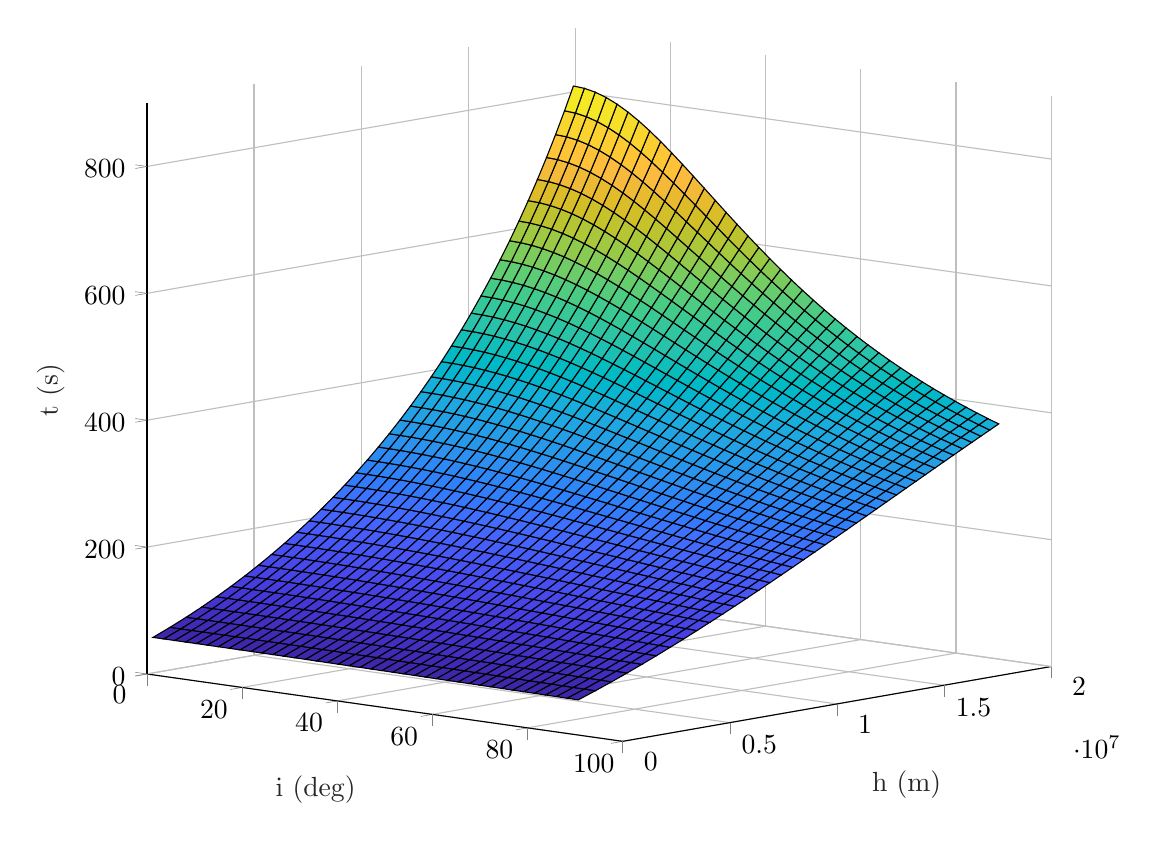 % This file was created by matlab2tikz.
%
%The latest updates can be retrieved from
%  http://www.mathworks.com/matlabcentral/fileexchange/22022-matlab2tikz-matlab2tikz
%where you can also make suggestions and rate matlab2tikz.
%
\begin{tikzpicture}

\begin{axis}[%
width=4.521in,
height=3.566in,
at={(0.758in,0.481in)},
scale only axis,
xmin=0,
xmax=100,
tick align=outside,
xlabel style={font=\color{white!15!black}},
xlabel={i (deg)},
ymin=0,
ymax=20000000,
ylabel style={font=\color{white!15!black}},
ylabel={h (m)},
zmin=0,
zmax=900,
zlabel style={font=\color{white!15!black}},
zlabel={t (s)},
view={-318}{10},
axis background/.style={fill=white},
axis x line*=bottom,
axis y line*=left,
axis z line*=left,
xmajorgrids,
ymajorgrids,
zmajorgrids
]

\addplot3[%
surf,
shader=flat corner, draw=black, z buffer=sort, colormap={mymap}{[1pt] rgb(0pt)=(0.242,0.15,0.66); rgb(1pt)=(0.244,0.153,0.673); rgb(2pt)=(0.246,0.157,0.685); rgb(3pt)=(0.248,0.161,0.696); rgb(4pt)=(0.25,0.165,0.707); rgb(5pt)=(0.252,0.169,0.718); rgb(6pt)=(0.254,0.173,0.729); rgb(7pt)=(0.256,0.177,0.739); rgb(8pt)=(0.258,0.181,0.75); rgb(9pt)=(0.259,0.185,0.761); rgb(11pt)=(0.263,0.193,0.783); rgb(12pt)=(0.265,0.197,0.794); rgb(13pt)=(0.266,0.201,0.804); rgb(14pt)=(0.268,0.205,0.815); rgb(15pt)=(0.269,0.209,0.825); rgb(16pt)=(0.27,0.214,0.835); rgb(17pt)=(0.272,0.218,0.844); rgb(18pt)=(0.273,0.223,0.853); rgb(19pt)=(0.274,0.228,0.861); rgb(20pt)=(0.275,0.233,0.869); rgb(21pt)=(0.276,0.238,0.877); rgb(22pt)=(0.277,0.243,0.884); rgb(23pt)=(0.277,0.249,0.891); rgb(24pt)=(0.278,0.254,0.897); rgb(25pt)=(0.279,0.26,0.903); rgb(26pt)=(0.279,0.265,0.909); rgb(27pt)=(0.28,0.271,0.915); rgb(28pt)=(0.28,0.276,0.92); rgb(29pt)=(0.281,0.282,0.925); rgb(30pt)=(0.281,0.287,0.93); rgb(31pt)=(0.281,0.293,0.935); rgb(32pt)=(0.281,0.298,0.94); rgb(33pt)=(0.281,0.304,0.944); rgb(34pt)=(0.281,0.309,0.948); rgb(35pt)=(0.281,0.315,0.952); rgb(36pt)=(0.281,0.32,0.956); rgb(37pt)=(0.281,0.326,0.96); rgb(38pt)=(0.281,0.331,0.964); rgb(39pt)=(0.28,0.337,0.967); rgb(40pt)=(0.28,0.342,0.97); rgb(41pt)=(0.279,0.347,0.973); rgb(42pt)=(0.278,0.353,0.976); rgb(43pt)=(0.278,0.358,0.979); rgb(44pt)=(0.277,0.364,0.982); rgb(45pt)=(0.275,0.369,0.984); rgb(46pt)=(0.274,0.375,0.986); rgb(47pt)=(0.273,0.38,0.988); rgb(48pt)=(0.271,0.386,0.99); rgb(49pt)=(0.269,0.392,0.991); rgb(50pt)=(0.267,0.397,0.992); rgb(51pt)=(0.265,0.403,0.994); rgb(52pt)=(0.262,0.409,0.995); rgb(53pt)=(0.259,0.414,0.996); rgb(54pt)=(0.256,0.42,0.997); rgb(55pt)=(0.252,0.426,0.997); rgb(56pt)=(0.247,0.432,0.998); rgb(57pt)=(0.242,0.438,0.999); rgb(58pt)=(0.237,0.444,1.0); rgb(59pt)=(0.231,0.45,1.0); rgb(60pt)=(0.225,0.456,0.999); rgb(61pt)=(0.219,0.462,0.997); rgb(62pt)=(0.213,0.468,0.995); rgb(63pt)=(0.207,0.474,0.993); rgb(64pt)=(0.201,0.48,0.991); rgb(65pt)=(0.195,0.486,0.989); rgb(66pt)=(0.19,0.492,0.987); rgb(67pt)=(0.187,0.497,0.984); rgb(68pt)=(0.185,0.503,0.982); rgb(69pt)=(0.183,0.508,0.979); rgb(70pt)=(0.182,0.514,0.977); rgb(71pt)=(0.181,0.519,0.974); rgb(72pt)=(0.179,0.524,0.971); rgb(73pt)=(0.178,0.53,0.968); rgb(74pt)=(0.178,0.535,0.964); rgb(75pt)=(0.177,0.54,0.96); rgb(76pt)=(0.177,0.545,0.956); rgb(77pt)=(0.176,0.55,0.952); rgb(78pt)=(0.175,0.555,0.947); rgb(79pt)=(0.174,0.56,0.943); rgb(80pt)=(0.172,0.566,0.939); rgb(81pt)=(0.169,0.571,0.936); rgb(82pt)=(0.165,0.576,0.932); rgb(83pt)=(0.161,0.581,0.929); rgb(84pt)=(0.157,0.585,0.925); rgb(85pt)=(0.154,0.59,0.922); rgb(86pt)=(0.151,0.595,0.918); rgb(87pt)=(0.149,0.6,0.915); rgb(88pt)=(0.147,0.604,0.911); rgb(89pt)=(0.146,0.609,0.908); rgb(90pt)=(0.145,0.614,0.905); rgb(91pt)=(0.143,0.618,0.902); rgb(92pt)=(0.141,0.623,0.9); rgb(93pt)=(0.138,0.627,0.897); rgb(94pt)=(0.135,0.632,0.895); rgb(95pt)=(0.132,0.636,0.893); rgb(96pt)=(0.129,0.641,0.891); rgb(97pt)=(0.125,0.645,0.889); rgb(98pt)=(0.122,0.65,0.886); rgb(99pt)=(0.118,0.654,0.883); rgb(100pt)=(0.115,0.658,0.88); rgb(101pt)=(0.112,0.663,0.877); rgb(102pt)=(0.108,0.667,0.873); rgb(103pt)=(0.105,0.671,0.87); rgb(104pt)=(0.101,0.675,0.865); rgb(105pt)=(0.096,0.679,0.861); rgb(106pt)=(0.091,0.683,0.856); rgb(107pt)=(0.086,0.686,0.851); rgb(108pt)=(0.079,0.69,0.846); rgb(109pt)=(0.071,0.694,0.841); rgb(110pt)=(0.063,0.697,0.836); rgb(111pt)=(0.053,0.701,0.83); rgb(112pt)=(0.043,0.704,0.824); rgb(113pt)=(0.033,0.707,0.818); rgb(114pt)=(0.023,0.71,0.812); rgb(115pt)=(0.015,0.713,0.806); rgb(116pt)=(0.009,0.716,0.8); rgb(117pt)=(0.005,0.719,0.794); rgb(118pt)=(0.002,0.722,0.788); rgb(119pt)=(0.001,0.725,0.781); rgb(120pt)=(0.002,0.728,0.775); rgb(121pt)=(0.005,0.73,0.769); rgb(122pt)=(0.009,0.733,0.762); rgb(123pt)=(0.016,0.735,0.756); rgb(124pt)=(0.025,0.738,0.749); rgb(125pt)=(0.037,0.74,0.743); rgb(126pt)=(0.05,0.742,0.736); rgb(127pt)=(0.064,0.745,0.729); rgb(128pt)=(0.077,0.747,0.722); rgb(129pt)=(0.09,0.749,0.716); rgb(130pt)=(0.102,0.751,0.709); rgb(131pt)=(0.114,0.753,0.702); rgb(132pt)=(0.125,0.755,0.695); rgb(133pt)=(0.135,0.757,0.688); rgb(134pt)=(0.145,0.759,0.681); rgb(135pt)=(0.153,0.761,0.674); rgb(136pt)=(0.161,0.763,0.667); rgb(137pt)=(0.168,0.766,0.66); rgb(138pt)=(0.174,0.768,0.653); rgb(139pt)=(0.18,0.77,0.645); rgb(140pt)=(0.185,0.772,0.638); rgb(141pt)=(0.191,0.774,0.63); rgb(142pt)=(0.195,0.776,0.623); rgb(143pt)=(0.2,0.779,0.615); rgb(144pt)=(0.206,0.781,0.607); rgb(145pt)=(0.212,0.783,0.598); rgb(146pt)=(0.218,0.785,0.59); rgb(147pt)=(0.224,0.787,0.581); rgb(148pt)=(0.232,0.789,0.573); rgb(149pt)=(0.24,0.79,0.564); rgb(150pt)=(0.249,0.792,0.555); rgb(151pt)=(0.259,0.794,0.545); rgb(152pt)=(0.27,0.795,0.536); rgb(153pt)=(0.281,0.796,0.527); rgb(154pt)=(0.293,0.797,0.517); rgb(155pt)=(0.305,0.798,0.507); rgb(156pt)=(0.318,0.799,0.497); rgb(157pt)=(0.33,0.8,0.488); rgb(158pt)=(0.342,0.801,0.477); rgb(159pt)=(0.355,0.802,0.467); rgb(160pt)=(0.367,0.802,0.456); rgb(161pt)=(0.38,0.803,0.445); rgb(162pt)=(0.392,0.803,0.434); rgb(163pt)=(0.405,0.803,0.423); rgb(164pt)=(0.418,0.803,0.412); rgb(165pt)=(0.432,0.803,0.401); rgb(166pt)=(0.446,0.802,0.39); rgb(167pt)=(0.461,0.802,0.38); rgb(168pt)=(0.475,0.801,0.369); rgb(169pt)=(0.49,0.8,0.359); rgb(170pt)=(0.504,0.799,0.348); rgb(171pt)=(0.519,0.798,0.337); rgb(172pt)=(0.533,0.797,0.327); rgb(173pt)=(0.547,0.796,0.316); rgb(175pt)=(0.575,0.793,0.294); rgb(176pt)=(0.589,0.791,0.283); rgb(177pt)=(0.602,0.79,0.273); rgb(178pt)=(0.616,0.788,0.262); rgb(179pt)=(0.63,0.786,0.252); rgb(180pt)=(0.643,0.784,0.242); rgb(181pt)=(0.657,0.782,0.233); rgb(182pt)=(0.67,0.78,0.224); rgb(183pt)=(0.683,0.777,0.215); rgb(184pt)=(0.696,0.775,0.207); rgb(185pt)=(0.709,0.773,0.2); rgb(186pt)=(0.722,0.77,0.192); rgb(187pt)=(0.734,0.768,0.185); rgb(188pt)=(0.747,0.765,0.178); rgb(189pt)=(0.759,0.763,0.172); rgb(190pt)=(0.771,0.76,0.166); rgb(191pt)=(0.783,0.758,0.161); rgb(192pt)=(0.794,0.755,0.157); rgb(193pt)=(0.806,0.753,0.155); rgb(194pt)=(0.817,0.75,0.153); rgb(195pt)=(0.828,0.748,0.154); rgb(196pt)=(0.839,0.746,0.155); rgb(197pt)=(0.85,0.744,0.156); rgb(198pt)=(0.86,0.741,0.159); rgb(199pt)=(0.87,0.739,0.162); rgb(200pt)=(0.88,0.737,0.165); rgb(201pt)=(0.89,0.735,0.17); rgb(202pt)=(0.9,0.734,0.175); rgb(203pt)=(0.909,0.732,0.181); rgb(204pt)=(0.918,0.731,0.189); rgb(205pt)=(0.927,0.73,0.197); rgb(206pt)=(0.936,0.729,0.206); rgb(207pt)=(0.944,0.729,0.215); rgb(208pt)=(0.952,0.728,0.224); rgb(209pt)=(0.961,0.729,0.231); rgb(210pt)=(0.969,0.729,0.237); rgb(211pt)=(0.977,0.73,0.242); rgb(212pt)=(0.984,0.733,0.245); rgb(213pt)=(0.99,0.737,0.243); rgb(214pt)=(0.995,0.741,0.239); rgb(215pt)=(0.997,0.746,0.235); rgb(216pt)=(0.997,0.751,0.231); rgb(217pt)=(0.997,0.757,0.227); rgb(218pt)=(0.997,0.763,0.222); rgb(219pt)=(0.997,0.768,0.218); rgb(220pt)=(0.997,0.774,0.214); rgb(221pt)=(0.996,0.78,0.209); rgb(222pt)=(0.996,0.786,0.205); rgb(223pt)=(0.995,0.791,0.201); rgb(224pt)=(0.994,0.797,0.197); rgb(225pt)=(0.992,0.803,0.194); rgb(226pt)=(0.991,0.809,0.191); rgb(227pt)=(0.989,0.816,0.188); rgb(228pt)=(0.986,0.822,0.185); rgb(229pt)=(0.984,0.828,0.182); rgb(230pt)=(0.981,0.834,0.179); rgb(231pt)=(0.978,0.84,0.176); rgb(232pt)=(0.975,0.847,0.173); rgb(233pt)=(0.972,0.853,0.17); rgb(234pt)=(0.969,0.859,0.167); rgb(235pt)=(0.967,0.865,0.164); rgb(236pt)=(0.965,0.872,0.161); rgb(237pt)=(0.963,0.878,0.158); rgb(238pt)=(0.962,0.884,0.156); rgb(239pt)=(0.961,0.89,0.153); rgb(240pt)=(0.96,0.896,0.151); rgb(241pt)=(0.96,0.902,0.148); rgb(242pt)=(0.96,0.908,0.145); rgb(243pt)=(0.96,0.914,0.142); rgb(244pt)=(0.96,0.92,0.138); rgb(245pt)=(0.961,0.926,0.134); rgb(246pt)=(0.962,0.932,0.13); rgb(247pt)=(0.963,0.938,0.126); rgb(248pt)=(0.964,0.944,0.122); rgb(249pt)=(0.966,0.949,0.117); rgb(250pt)=(0.967,0.955,0.112); rgb(251pt)=(0.969,0.961,0.106); rgb(252pt)=(0.971,0.967,0.1); rgb(253pt)=(0.973,0.972,0.094); rgb(254pt)=(0.975,0.978,0.087); rgb(255pt)=(0.977,0.984,0.081)}, mesh/rows=40]
table[row sep=crcr, point meta=\thisrow{c}] {%
%
x	y	z	c\\
0	281546.901	56	56\\
0	1079386.723	67.2	67.2\\
0	1836546.663	78.684	78.684\\
0	2560240.328	90.462	90.462\\
0	3255701.783	102.545	102.545\\
0	3926880.98	114.947	114.947\\
0	4576851.507	127.68	127.68\\
0	5208064.498	140.757	140.757\\
0	5822514.484	154.192	154.192\\
0	6421852.002	168	168\\
0	7007462.569	182.197	182.197\\
0	7580523.59	196.8	196.8\\
0	8142046.337	211.826	211.826\\
0	8692907.537	227.294	227.294\\
0	9233873.582	243.224	243.224\\
0	9765619.35	259.636	259.636\\
0	10288743.063	276.554	276.554\\
0	10803778.155	294	294\\
0	11311202.85	312	312\\
0	11811447.979	330.581	330.581\\
0	12304903.423	349.77	349.77\\
0	12791923.454	369.6	369.6\\
0	13272831.204	390.102	390.102\\
0	13747922.44	411.31	411.31\\
0	14217468.756	433.263	433.263\\
0	14681720.297	456	456\\
0	15140908.108	479.564	479.564\\
0	15595246.145	504	504\\
0	16044933.027	529.358	529.358\\
0	16490153.561	555.692	555.692\\
0	16931080.076	583.059	583.059\\
0	17367873.587	611.52	611.52\\
0	17800684.835	641.143	641.143\\
0	18229655.193	672	672\\
0	18654917.479	704.17	704.17\\
0	19076596.674	737.739	737.739\\
0	19494810.57	772.8	772.8\\
0	19909670.345	809.455	809.455\\
2.292	281546.901	55.997	55.997\\
2.292	1079386.723	67.195	67.195\\
2.292	1836546.663	78.677	78.677\\
2.292	2560240.328	90.453	90.453\\
2.292	3255701.783	102.534	102.534\\
2.292	3926880.98	114.933	114.933\\
2.292	4576851.507	127.662	127.662\\
2.292	5208064.498	140.735	140.735\\
2.292	5822514.484	154.165	154.165\\
2.292	6421852.002	167.968	167.968\\
2.292	7007462.569	182.159	182.159\\
2.292	7580523.59	196.754	196.754\\
2.292	8142046.337	211.773	211.773\\
2.292	8692907.537	227.232	227.232\\
2.292	9233873.582	243.151	243.151\\
2.292	9765619.35	259.552	259.552\\
2.292	10288743.063	276.457	276.457\\
2.292	10803778.155	293.889	293.889\\
2.292	11311202.85	311.873	311.873\\
2.292	11811447.979	330.436	330.436\\
2.292	12304903.423	349.606	349.606\\
2.292	12791923.454	369.413	369.413\\
2.292	13272831.204	389.89	389.89\\
2.292	13747922.44	411.071	411.071\\
2.292	14217468.756	432.992	432.992\\
2.292	14681720.297	455.695	455.695\\
2.292	15140908.108	479.22	479.22\\
2.292	15595246.145	503.613	503.613\\
2.292	16044933.027	528.924	528.924\\
2.292	16490153.561	555.204	555.204\\
2.292	16931080.076	582.511	582.511\\
2.292	17367873.587	610.906	610.906\\
2.292	17800684.835	640.454	640.454\\
2.292	18229655.193	671.227	671.227\\
2.292	18654917.479	703.304	703.304\\
2.292	19076596.674	736.768	736.768\\
2.292	19494810.57	771.71	771.71\\
2.292	19909670.345	808.232	808.232\\
4.584	281546.901	55.987	55.987\\
4.584	1079386.723	67.181	67.181\\
4.584	1836546.663	78.658	78.658\\
4.584	2560240.328	90.427	90.427\\
4.584	3255701.783	102.501	102.501\\
4.584	3926880.98	114.89	114.89\\
4.584	4576851.507	127.609	127.609\\
4.584	5208064.498	140.669	140.669\\
4.584	5822514.484	154.085	154.085\\
4.584	6421852.002	167.871	167.871\\
4.584	7007462.569	182.044	182.044\\
4.584	7580523.59	196.618	196.618\\
4.584	8142046.337	211.612	211.612\\
4.584	8692907.537	227.045	227.045\\
4.584	9233873.582	242.934	242.934\\
4.584	9765619.35	259.301	259.301\\
4.584	10288743.063	276.168	276.168\\
4.584	10803778.155	293.557	293.557\\
4.584	11311202.85	311.493	311.493\\
4.584	11811447.979	330.002	330.002\\
4.584	12304903.423	349.113	349.113\\
4.584	12791923.454	368.853	368.853\\
4.584	13272831.204	389.256	389.256\\
4.584	13747922.44	410.354	410.354\\
4.584	14217468.756	432.184	432.184\\
4.584	14681720.297	454.783	454.783\\
4.584	15140908.108	478.194	478.194\\
4.584	15595246.145	502.46	502.46\\
4.584	16044933.027	527.628	527.628\\
4.584	16490153.561	553.749	553.749\\
4.584	16931080.076	580.878	580.878\\
4.584	17367873.587	609.074	609.074\\
4.584	17800684.835	638.401	638.401\\
4.584	18229655.193	668.926	668.926\\
4.584	18654917.479	700.725	700.725\\
4.584	19076596.674	733.877	733.877\\
4.584	19494810.57	768.471	768.471\\
4.584	19909670.345	804.6	804.6\\
6.875	281546.901	55.971	55.971\\
6.875	1079386.723	67.158	67.158\\
6.875	1836546.663	78.626	78.626\\
6.875	2560240.328	90.384	90.384\\
6.875	3255701.783	102.445	102.445\\
6.875	3926880.98	114.819	114.819\\
6.875	4576851.507	127.52	127.52\\
6.875	5208064.498	140.559	140.559\\
6.875	5822514.484	153.951	153.951\\
6.875	6421852.002	167.711	167.711\\
6.875	7007462.569	181.852	181.852\\
6.875	7580523.59	196.392	196.392\\
6.875	8142046.337	211.347	211.347\\
6.875	8692907.537	226.734	226.734\\
6.875	9233873.582	242.573	242.573\\
6.875	9765619.35	258.884	258.884\\
6.875	10288743.063	275.688	275.688\\
6.875	10803778.155	293.006	293.006\\
6.875	11311202.85	310.863	310.863\\
6.875	11811447.979	329.285	329.285\\
6.875	12304903.423	348.296	348.296\\
6.875	12791923.454	367.927	367.927\\
6.875	13272831.204	388.208	388.208\\
6.875	13747922.44	409.17	409.17\\
6.875	14217468.756	430.848	430.848\\
6.875	14681720.297	453.278	453.278\\
6.875	15140908.108	476.5	476.5\\
6.875	15595246.145	500.556	500.556\\
6.875	16044933.027	525.49	525.49\\
6.875	16490153.561	551.351	551.351\\
6.875	16931080.076	578.19	578.19\\
6.875	17367873.587	606.062	606.062\\
6.875	17800684.835	635.026	635.026\\
6.875	18229655.193	665.147	665.147\\
6.875	18654917.479	696.494	696.494\\
6.875	19076596.674	729.14	729.14\\
6.875	19494810.57	763.166	763.166\\
6.875	19909670.345	798.66	798.66\\
9.167	281546.901	55.949	55.949\\
9.167	1079386.723	67.126	67.126\\
9.167	1836546.663	78.581	78.581\\
9.167	2560240.328	90.324	90.324\\
9.167	3255701.783	102.367	102.367\\
9.167	3926880.98	114.72	114.72\\
9.167	4576851.507	127.395	127.395\\
9.167	5208064.498	140.406	140.406\\
9.167	5822514.484	153.766	153.766\\
9.167	6421852.002	167.487	167.487\\
9.167	7007462.569	181.586	181.586\\
9.167	7580523.59	196.077	196.077\\
9.167	8142046.337	210.977	210.977\\
9.167	8692907.537	226.303	226.303\\
9.167	9233873.582	242.072	242.072\\
9.167	9765619.35	258.305	258.305\\
9.167	10288743.063	275.021	275.021\\
9.167	10803778.155	292.242	292.242\\
9.167	11311202.85	309.99	309.99\\
9.167	11811447.979	328.289	328.289\\
9.167	12304903.423	347.165	347.165\\
9.167	12791923.454	366.645	366.645\\
9.167	13272831.204	386.757	386.757\\
9.167	13747922.44	407.531	407.531\\
9.167	14217468.756	429.0	429.0\\
9.167	14681720.297	451.199	451.199\\
9.167	15140908.108	474.163	474.163\\
9.167	15595246.145	497.931	497.931\\
9.167	16044933.027	522.546	522.546\\
9.167	16490153.561	548.051	548.051\\
9.167	16931080.076	574.494	574.494\\
9.167	17367873.587	601.925	601.925\\
9.167	17800684.835	630.398	630.398\\
9.167	18229655.193	659.971	659.971\\
9.167	18654917.479	690.706	690.706\\
9.167	19076596.674	722.67	722.67\\
9.167	19494810.57	755.933	755.933\\
9.167	19909670.345	790.573	790.573\\
11.459	281546.901	55.921	55.921\\
11.459	1079386.723	67.085	67.085\\
11.459	1836546.663	78.523	78.523\\
11.459	2560240.328	90.247	90.247\\
11.459	3255701.783	102.267	102.267\\
11.459	3926880.98	114.593	114.593\\
11.459	4576851.507	127.237	127.237\\
11.459	5208064.498	140.211	140.211\\
11.459	5822514.484	153.528	153.528\\
11.459	6421852.002	167.202	167.202\\
11.459	7007462.569	181.246	181.246\\
11.459	7580523.59	195.675	195.675\\
11.459	8142046.337	210.505	210.505\\
11.459	8692907.537	225.752	225.752\\
11.459	9233873.582	241.434	241.434\\
11.459	9765619.35	257.567	257.567\\
11.459	10288743.063	274.172	274.172\\
11.459	10803778.155	291.269	291.269\\
11.459	11311202.85	308.879	308.879\\
11.459	11811447.979	327.025	327.025\\
11.459	12304903.423	345.73	345.73\\
11.459	12791923.454	365.019	365.019\\
11.459	13272831.204	384.919	384.919\\
11.459	13747922.44	405.457	405.457\\
11.459	14217468.756	426.665	426.665\\
11.459	14681720.297	448.572	448.572\\
11.459	15140908.108	471.214	471.214\\
11.459	15595246.145	494.624	494.624\\
11.459	16044933.027	518.84	518.84\\
11.459	16490153.561	543.903	543.903\\
11.459	16931080.076	569.854	569.854\\
11.459	17367873.587	596.739	596.739\\
11.459	17800684.835	624.605	624.605\\
11.459	18229655.193	653.504	653.504\\
11.459	18654917.479	683.488	683.488\\
11.459	19076596.674	714.615	714.615\\
11.459	19494810.57	746.947	746.947\\
11.459	19909670.345	780.549	780.549\\
13.751	281546.901	55.886	55.886\\
13.751	1079386.723	67.034	67.034\\
13.751	1836546.663	78.454	78.454\\
13.751	2560240.328	90.154	90.154\\
13.751	3255701.783	102.145	102.145\\
13.751	3926880.98	114.438	114.438\\
13.751	4576851.507	127.044	127.044\\
13.751	5208064.498	139.974	139.974\\
13.751	5822514.484	153.241	153.241\\
13.751	6421852.002	166.856	166.856\\
13.751	7007462.569	180.834	180.834\\
13.751	7580523.59	195.189	195.189\\
13.751	8142046.337	209.935	209.935\\
13.751	8692907.537	225.087	225.087\\
13.751	9233873.582	240.662	240.662\\
13.751	9765619.35	256.677	256.677\\
13.751	10288743.063	273.149	273.149\\
13.751	10803778.155	290.098	290.098\\
13.751	11311202.85	307.542	307.542\\
13.751	11811447.979	325.504	325.504\\
13.751	12304903.423	344.004	344.004\\
13.751	12791923.454	363.065	363.065\\
13.751	13272831.204	382.713	382.713\\
13.751	13747922.44	402.972	402.972\\
13.751	14217468.756	423.869	423.869\\
13.751	14681720.297	445.432	445.432\\
13.751	15140908.108	467.692	467.692\\
13.751	15595246.145	490.679	490.679\\
13.751	16044933.027	514.428	514.428\\
13.751	16490153.561	538.972	538.972\\
13.751	16931080.076	564.348	564.348\\
13.751	17367873.587	590.596	590.596\\
13.751	17800684.835	617.756	617.756\\
13.751	18229655.193	645.871	645.871\\
13.751	18654917.479	674.987	674.987\\
13.751	19076596.674	705.152	705.152\\
13.751	19494810.57	736.415	736.415\\
13.751	19909670.345	768.83	768.83\\
16.043	281546.901	55.846	55.846\\
16.043	1079386.723	66.975	66.975\\
16.043	1836546.663	78.371	78.371\\
16.043	2560240.328	90.044	90.044\\
16.043	3255701.783	102.003	102.003\\
16.043	3926880.98	114.257	114.257\\
16.043	4576851.507	126.818	126.818\\
16.043	5208064.498	139.696	139.696\\
16.043	5822514.484	152.903	152.903\\
16.043	6421852.002	166.451	166.451\\
16.043	7007462.569	180.353	180.353\\
16.043	7580523.59	194.62	194.62\\
16.043	8142046.337	209.268	209.268\\
16.043	8692907.537	224.311	224.311\\
16.043	9233873.582	239.762	239.762\\
16.043	9765619.35	255.639	255.639\\
16.043	10288743.063	271.958	271.958\\
16.043	10803778.155	288.735	288.735\\
16.043	11311202.85	305.989	305.989\\
16.043	11811447.979	323.738	323.738\\
16.043	12304903.423	342.003	342.003\\
16.043	12791923.454	360.804	360.804\\
16.043	13272831.204	380.163	380.163\\
16.043	13747922.44	400.102	400.102\\
16.043	14217468.756	420.645	420.645\\
16.043	14681720.297	441.816	441.816\\
16.043	15140908.108	463.643	463.643\\
16.043	15595246.145	486.152	486.152\\
16.043	16044933.027	509.371	509.371\\
16.043	16490153.561	533.331	533.331\\
16.043	16931080.076	558.062	558.062\\
16.043	17367873.587	583.597	583.597\\
16.043	17800684.835	609.969	609.969\\
16.043	18229655.193	637.214	637.214\\
16.043	18654917.479	665.369	665.369\\
16.043	19076596.674	694.472	694.472\\
16.043	19494810.57	724.562	724.562\\
16.043	19909670.345	755.68	755.68\\
18.335	281546.901	55.799	55.799\\
18.335	1079386.723	66.907	66.907\\
18.335	1836546.663	78.278	78.278\\
18.335	2560240.328	89.919	89.919\\
18.335	3255701.783	101.84	101.84\\
18.335	3926880.98	114.05	114.05\\
18.335	4576851.507	126.56	126.56\\
18.335	5208064.498	139.379	139.379\\
18.335	5822514.484	152.519	152.519\\
18.335	6421852.002	165.99	165.99\\
18.335	7007462.569	179.804	179.804\\
18.335	7580523.59	193.973	193.973\\
18.335	8142046.337	208.51	208.51\\
18.335	8692907.537	223.428	223.428\\
18.335	9233873.582	238.741	238.741\\
18.335	9765619.35	254.462	254.462\\
18.335	10288743.063	270.607	270.607\\
18.335	10803778.155	287.192	287.192\\
18.335	11311202.85	304.232	304.232\\
18.335	11811447.979	321.744	321.744\\
18.335	12304903.423	339.746	339.746\\
18.335	12791923.454	358.256	358.256\\
18.335	13272831.204	377.293	377.293\\
18.335	13747922.44	396.877	396.877\\
18.335	14217468.756	417.028	417.028\\
18.335	14681720.297	437.767	437.767\\
18.335	15140908.108	459.116	459.116\\
18.335	15595246.145	481.099	481.099\\
18.335	16044933.027	503.739	503.739\\
18.335	16490153.561	527.061	527.061\\
18.335	16931080.076	551.089	551.089\\
18.335	17367873.587	575.85	575.85\\
18.335	17800684.835	601.372	601.372\\
18.335	18229655.193	627.681	627.681\\
18.335	18654917.479	654.805	654.805\\
18.335	19076596.674	682.775	682.775\\
18.335	19494810.57	711.619	711.619\\
18.335	19909670.345	741.367	741.367\\
20.626	281546.901	55.746	55.746\\
20.626	1079386.723	66.831	66.831\\
20.626	1836546.663	78.172	78.172\\
20.626	2560240.328	89.778	89.778\\
20.626	3255701.783	101.657	101.657\\
20.626	3926880.98	113.818	113.818\\
20.626	4576851.507	126.271	126.271\\
20.626	5208064.498	139.024	139.024\\
20.626	5822514.484	152.088	152.088\\
20.626	6421852.002	165.474	165.474\\
20.626	7007462.569	179.191	179.191\\
20.626	7580523.59	193.25	193.25\\
20.626	8142046.337	207.664	207.664\\
20.626	8692907.537	222.445	222.445\\
20.626	9233873.582	237.603	237.603\\
20.626	9765619.35	253.153	253.153\\
20.626	10288743.063	269.108	269.108\\
20.626	10803778.155	285.48	285.48\\
20.626	11311202.85	302.285	302.285\\
20.626	11811447.979	319.538	319.538\\
20.626	12304903.423	337.252	337.252\\
20.626	12791923.454	355.445	355.445\\
20.626	13272831.204	374.132	374.132\\
20.626	13747922.44	393.33	393.33\\
20.626	14217468.756	413.056	413.056\\
20.626	14681720.297	433.328	433.328\\
20.626	15140908.108	454.164	454.164\\
20.626	15595246.145	475.582	475.582\\
20.626	16044933.027	497.602	497.602\\
20.626	16490153.561	520.243	520.243\\
20.626	16931080.076	543.526	543.526\\
20.626	17367873.587	567.469	567.469\\
20.626	17800684.835	592.093	592.093\\
20.626	18229655.193	617.419	617.419\\
20.626	18654917.479	643.468	643.468\\
20.626	19076596.674	670.259	670.259\\
20.626	19494810.57	697.814	697.814\\
20.626	19909670.345	726.152	726.152\\
22.918	281546.901	55.688	55.688\\
22.918	1079386.723	66.746	66.746\\
22.918	1836546.663	78.055	78.055\\
22.918	2560240.328	89.622	89.622\\
22.918	3255701.783	101.454	101.454\\
22.918	3926880.98	113.561	113.561\\
22.918	4576851.507	125.951	125.951\\
22.918	5208064.498	138.632	138.632\\
22.918	5822514.484	151.614	151.614\\
22.918	6421852.002	164.905	164.905\\
22.918	7007462.569	178.516	178.516\\
22.918	7580523.59	192.456	192.456\\
22.918	8142046.337	206.736	206.736\\
22.918	8692907.537	221.366	221.366\\
22.918	9233873.582	236.357	236.357\\
22.918	9765619.35	251.721	251.721\\
22.918	10288743.063	267.468	267.468\\
22.918	10803778.155	283.612	283.612\\
22.918	11311202.85	300.164	300.164\\
22.918	11811447.979	317.136	317.136\\
22.918	12304903.423	334.542	334.542\\
22.918	12791923.454	352.395	352.395\\
22.918	13272831.204	370.708	370.708\\
22.918	13747922.44	389.494	389.494\\
22.918	14217468.756	408.769	408.769\\
22.918	14681720.297	428.546	428.546\\
22.918	15140908.108	448.839	448.839\\
22.918	15595246.145	469.663	469.663\\
22.918	16044933.027	491.033	491.033\\
22.918	16490153.561	512.963	512.963\\
22.918	16931080.076	535.468	535.468\\
22.918	17367873.587	558.563	558.563\\
22.918	17800684.835	582.261	582.261\\
22.918	18229655.193	606.577	606.577\\
22.918	18654917.479	631.525	631.525\\
22.918	19076596.674	657.117	657.117\\
22.918	19494810.57	683.365	683.365\\
22.918	19909670.345	710.282	710.282\\
25.21	281546.901	55.625	55.625\\
25.21	1079386.723	66.654	66.654\\
25.21	1836546.663	77.927	77.927\\
25.21	2560240.328	89.451	89.451\\
25.21	3255701.783	101.233	101.233\\
25.21	3926880.98	113.281	113.281\\
25.21	4576851.507	125.602	125.602\\
25.21	5208064.498	138.205	138.205\\
25.21	5822514.484	151.097	151.097\\
25.21	6421852.002	164.286	164.286\\
25.21	7007462.569	177.782	177.782\\
25.21	7580523.59	191.594	191.594\\
25.21	8142046.337	205.729	205.729\\
25.21	8692907.537	220.198	220.198\\
25.21	9233873.582	235.009	235.009\\
25.21	9765619.35	250.174	250.174\\
25.21	10288743.063	265.7	265.7\\
25.21	10803778.155	281.6	281.6\\
25.21	11311202.85	297.882	297.882\\
25.21	11811447.979	314.557	314.557\\
25.21	12304903.423	331.637	331.637\\
25.21	12791923.454	349.13	349.13\\
25.21	13272831.204	367.049	367.049\\
25.21	13747922.44	385.405	385.405\\
25.21	14217468.756	404.207	404.207\\
25.21	14681720.297	423.467	423.467\\
25.21	15140908.108	443.196	443.196\\
25.21	15595246.145	463.405	463.405\\
25.21	16044933.027	484.104	484.104\\
25.21	16490153.561	505.303	505.303\\
25.21	16931080.076	527.012	527.012\\
25.21	17367873.587	549.241	549.241\\
25.21	17800684.835	571.998	571.998\\
25.21	18229655.193	595.293	595.293\\
25.21	18654917.479	619.133	619.133\\
25.21	19076596.674	643.524	643.524\\
25.21	19494810.57	668.473	668.473\\
25.21	19909670.345	693.983	693.983\\
27.502	281546.901	55.555	55.555\\
27.502	1079386.723	66.553	66.553\\
27.502	1836546.663	77.788	77.788\\
27.502	2560240.328	89.266	89.266\\
27.502	3255701.783	100.994	100.994\\
27.502	3926880.98	112.978	112.978\\
27.502	4576851.507	125.226	125.226\\
27.502	5208064.498	137.744	137.744\\
27.502	5822514.484	150.54	150.54\\
27.502	6421852.002	163.621	163.621\\
27.502	7007462.569	176.994	176.994\\
27.502	7580523.59	190.668	190.668\\
27.502	8142046.337	204.649	204.649\\
27.502	8692907.537	218.947	218.947\\
27.502	9233873.582	233.568	233.568\\
27.502	9765619.35	248.521	248.521\\
27.502	10288743.063	263.815	263.815\\
27.502	10803778.155	279.457	279.457\\
27.502	11311202.85	295.456	295.456\\
27.502	11811447.979	311.82	311.82\\
27.502	12304903.423	328.558	328.558\\
27.502	12791923.454	345.677	345.677\\
27.502	13272831.204	363.187	363.187\\
27.502	13747922.44	381.095	381.095\\
27.502	14217468.756	399.41	399.41\\
27.502	14681720.297	418.138	418.138\\
27.502	15140908.108	437.289	437.289\\
27.502	15595246.145	456.868	456.868\\
27.502	16044933.027	476.883	476.883\\
27.502	16490153.561	497.34	497.34\\
27.502	16931080.076	518.245	518.245\\
27.502	17367873.587	539.603	539.603\\
27.502	17800684.835	561.419	561.419\\
27.502	18229655.193	583.696	583.696\\
27.502	18654917.479	606.437	606.437\\
27.502	19076596.674	629.644	629.644\\
27.502	19494810.57	653.316	653.316\\
27.502	19909670.345	677.454	677.454\\
29.794	281546.901	55.481	55.481\\
29.794	1079386.723	66.445	66.445\\
29.794	1836546.663	77.639	77.639\\
29.794	2560240.328	89.068	89.068\\
29.794	3255701.783	100.738	100.738\\
29.794	3926880.98	112.654	112.654\\
29.794	4576851.507	124.824	124.824\\
29.794	5208064.498	137.252	137.252\\
29.794	5822514.484	149.946	149.946\\
29.794	6421852.002	162.911	162.911\\
29.794	7007462.569	176.155	176.155\\
29.794	7580523.59	189.683	189.683\\
29.794	8142046.337	203.502	203.502\\
29.794	8692907.537	217.62	217.62\\
29.794	9233873.582	232.041	232.041\\
29.794	9765619.35	246.773	246.773\\
29.794	10288743.063	261.823	261.823\\
29.794	10803778.155	277.197	277.197\\
29.794	11311202.85	292.901	292.901\\
29.794	11811447.979	308.943	308.943\\
29.794	12304903.423	325.327	325.327\\
29.794	12791923.454	342.061	342.061\\
29.794	13272831.204	359.15	359.15\\
29.794	13747922.44	376.6	376.6\\
29.794	14217468.756	394.416	394.416\\
29.794	14681720.297	412.604	412.604\\
29.794	15140908.108	431.167	431.167\\
29.794	15595246.145	450.11	450.11\\
29.794	16044933.027	469.437	469.437\\
29.794	16490153.561	489.15	489.15\\
29.794	16931080.076	509.252	509.252\\
29.794	17367873.587	529.745	529.745\\
29.794	17800684.835	550.629	550.629\\
29.794	18229655.193	571.903	571.903\\
29.794	18654917.479	593.567	593.567\\
29.794	19076596.674	615.619	615.619\\
29.794	19494810.57	638.053	638.053\\
29.794	19909670.345	660.865	660.865\\
32.086	281546.901	55.401	55.401\\
32.086	1079386.723	66.33	66.33\\
32.086	1836546.663	77.48	77.48\\
32.086	2560240.328	88.857	88.857\\
32.086	3255701.783	100.465	100.465\\
32.086	3926880.98	112.31	112.31\\
32.086	4576851.507	124.396	124.396\\
32.086	5208064.498	136.73	136.73\\
32.086	5822514.484	149.316	149.316\\
32.086	6421852.002	162.161	162.161\\
32.086	7007462.569	175.268	175.268\\
32.086	7580523.59	188.644	188.644\\
32.086	8142046.337	202.294	202.294\\
32.086	8692907.537	216.223	216.223\\
32.086	9233873.582	230.436	230.436\\
32.086	9765619.35	244.939	244.939\\
32.086	10288743.063	259.736	259.736\\
32.086	10803778.155	274.833	274.833\\
32.086	11311202.85	290.234	290.234\\
32.086	11811447.979	305.944	305.944\\
32.086	12304903.423	321.967	321.967\\
32.086	12791923.454	338.306	338.306\\
32.086	13272831.204	354.967	354.967\\
32.086	13747922.44	371.952	371.952\\
32.086	14217468.756	389.264	389.264\\
32.086	14681720.297	406.906	406.906\\
32.086	15140908.108	424.879	424.879\\
32.086	15595246.145	443.186	443.186\\
32.086	16044933.027	461.827	461.827\\
32.086	16490153.561	480.802	480.802\\
32.086	16931080.076	500.11	500.11\\
32.086	17367873.587	519.751	519.751\\
32.086	17800684.835	539.722	539.722\\
32.086	18229655.193	560.018	560.018\\
32.086	18654917.479	580.637	580.637\\
32.086	19076596.674	601.573	601.573\\
32.086	19494810.57	622.817	622.817\\
32.086	19909670.345	644.364	644.364\\
34.377	281546.901	55.317	55.317\\
34.377	1079386.723	66.208	66.208\\
34.377	1836546.663	77.312	77.312\\
34.377	2560240.328	88.634	88.634\\
34.377	3255701.783	100.177	100.177\\
34.377	3926880.98	111.946	111.946\\
34.377	4576851.507	123.945	123.945\\
34.377	5208064.498	136.18	136.18\\
34.377	5822514.484	148.654	148.654\\
34.377	6421852.002	161.372	161.372\\
34.377	7007462.569	174.337	174.337\\
34.377	7580523.59	187.555	187.555\\
34.377	8142046.337	201.029	201.029\\
34.377	8692907.537	214.763	214.763\\
34.377	9233873.582	228.762	228.762\\
34.377	9765619.35	243.028	243.028\\
34.377	10288743.063	257.566	257.566\\
34.377	10803778.155	272.379	272.379\\
34.377	11311202.85	287.47	287.47\\
34.377	11811447.979	302.842	302.842\\
34.377	12304903.423	318.497	318.497\\
34.377	12791923.454	334.437	334.437\\
34.377	13272831.204	350.665	350.665\\
34.377	13747922.44	367.182	367.182\\
34.377	14217468.756	383.988	383.988\\
34.377	14681720.297	401.085	401.085\\
34.377	15140908.108	418.471	418.471\\
34.377	15595246.145	436.146	436.146\\
34.377	16044933.027	454.109	454.109\\
34.377	16490153.561	472.357	472.357\\
34.377	16931080.076	490.888	490.888\\
34.377	17367873.587	509.697	509.697\\
34.377	17800684.835	528.78	528.78\\
34.377	18229655.193	548.132	548.132\\
34.377	18654917.479	567.744	567.744\\
34.377	19076596.674	587.611	587.611\\
34.377	19494810.57	607.722	607.722\\
34.377	19909670.345	628.067	628.067\\
36.669	281546.901	55.228	55.228\\
36.669	1079386.723	66.08	66.08\\
36.669	1836546.663	77.135	77.135\\
36.669	2560240.328	88.399	88.399\\
36.669	3255701.783	99.874	99.874\\
36.669	3926880.98	111.564	111.564\\
36.669	4576851.507	123.473	123.473\\
36.669	5208064.498	135.604	135.604\\
36.669	5822514.484	147.961	147.961\\
36.669	6421852.002	160.547	160.547\\
36.669	7007462.569	173.366	173.366\\
36.669	7580523.59	186.42	186.42\\
36.669	8142046.337	199.713	199.713\\
36.669	8692907.537	213.247	213.247\\
36.669	9233873.582	227.025	227.025\\
36.669	9765619.35	241.05	241.05\\
36.669	10288743.063	255.324	255.324\\
36.669	10803778.155	269.848	269.848\\
36.669	11311202.85	284.624	284.624\\
36.669	11811447.979	299.653	299.653\\
36.669	12304903.423	314.938	314.938\\
36.669	12791923.454	330.477	330.477\\
36.669	13272831.204	346.271	346.271\\
36.669	13747922.44	362.32	362.32\\
36.669	14217468.756	378.623	378.623\\
36.669	14681720.297	395.178	395.178\\
36.669	15140908.108	411.984	411.984\\
36.669	15595246.145	429.037	429.037\\
36.669	16044933.027	446.335	446.335\\
36.669	16490153.561	463.873	463.873\\
36.669	16931080.076	481.647	481.647\\
36.669	17367873.587	499.65	499.65\\
36.669	17800684.835	517.877	517.877\\
36.669	18229655.193	536.32	536.32\\
36.669	18654917.479	554.971	554.971\\
36.669	19076596.674	573.82	573.82\\
36.669	19494810.57	592.858	592.858\\
36.669	19909670.345	612.072	612.072\\
38.961	281546.901	55.135	55.135\\
38.961	1079386.723	65.945	65.945\\
38.961	1836546.663	76.95	76.95\\
38.961	2560240.328	88.153	88.153\\
38.961	3255701.783	99.557	99.557\\
38.961	3926880.98	111.165	111.165\\
38.961	4576851.507	122.98	122.98\\
38.961	5208064.498	135.004	135.004\\
38.961	5822514.484	147.241	147.241\\
38.961	6421852.002	159.691	159.691\\
38.961	7007462.569	172.359	172.359\\
38.961	7580523.59	185.245	185.245\\
38.961	8142046.337	198.352	198.352\\
38.961	8692907.537	211.682	211.682\\
38.961	9233873.582	225.236	225.236\\
38.961	9765619.35	239.015	239.015\\
38.961	10288743.063	253.02	253.02\\
38.961	10803778.155	267.251	267.251\\
38.961	11311202.85	281.71	281.71\\
38.961	11811447.979	296.396	296.396\\
38.961	12304903.423	311.308	311.308\\
38.961	12791923.454	326.446	326.446\\
38.961	13272831.204	341.808	341.808\\
38.961	13747922.44	357.393	357.393\\
38.961	14217468.756	373.198	373.198\\
38.961	14681720.297	389.22	389.22\\
38.961	15140908.108	405.455	405.455\\
38.961	15595246.145	421.9	421.9\\
38.961	16044933.027	438.549	438.549\\
38.961	16490153.561	455.398	455.398\\
38.961	16931080.076	472.44	472.44\\
38.961	17367873.587	489.667	489.667\\
38.961	17800684.835	507.074	507.074\\
38.961	18229655.193	524.649	524.649\\
38.961	18654917.479	542.386	542.386\\
38.961	19076596.674	560.272	560.272\\
38.961	19494810.57	578.298	578.298\\
38.961	19909670.345	596.451	596.451\\
41.253	281546.901	55.037	55.037\\
41.253	1079386.723	65.804	65.804\\
41.253	1836546.663	76.756	76.756\\
41.253	2560240.328	87.897	87.897\\
41.253	3255701.783	99.227	99.227\\
41.253	3926880.98	110.751	110.751\\
41.253	4576851.507	122.468	122.468\\
41.253	5208064.498	134.383	134.383\\
41.253	5822514.484	146.495	146.495\\
41.253	6421852.002	158.807	158.807\\
41.253	7007462.569	171.319	171.319\\
41.253	7580523.59	184.034	184.034\\
41.253	8142046.337	196.952	196.952\\
41.253	8692907.537	210.074	210.074\\
41.253	9233873.582	223.4	223.4\\
41.253	9765619.35	236.93	236.93\\
41.253	10288743.063	250.665	250.665\\
41.253	10803778.155	264.603	264.603\\
41.253	11311202.85	278.743	278.743\\
41.253	11811447.979	293.085	293.085\\
41.253	12304903.423	307.627	307.627\\
41.253	12791923.454	322.366	322.366\\
41.253	13272831.204	337.301	337.301\\
41.253	13747922.44	352.427	352.427\\
41.253	14217468.756	367.742	367.742\\
41.253	14681720.297	383.241	383.241\\
41.253	15140908.108	398.919	398.919\\
41.253	15595246.145	414.772	414.772\\
41.253	16044933.027	430.793	430.793\\
41.253	16490153.561	446.975	446.975\\
41.253	16931080.076	463.313	463.313\\
41.253	17367873.587	479.797	479.797\\
41.253	17800684.835	496.42	496.42\\
41.253	18229655.193	513.172	513.172\\
41.253	18654917.479	530.043	530.043\\
41.253	19076596.674	547.022	547.022\\
41.253	19494810.57	564.1	564.1\\
41.253	19909670.345	581.262	581.262\\
43.545	281546.901	54.935	54.935\\
43.545	1079386.723	65.657	65.657\\
43.545	1836546.663	76.555	76.555\\
43.545	2560240.328	87.631	87.631\\
43.545	3255701.783	98.886	98.886\\
43.545	3926880.98	110.322	110.322\\
43.545	4576851.507	121.94	121.94\\
43.545	5208064.498	133.741	133.741\\
43.545	5822514.484	145.726	145.726\\
43.545	6421852.002	157.896	157.896\\
43.545	7007462.569	170.251	170.251\\
43.545	7580523.59	182.792	182.792\\
43.545	8142046.337	195.518	195.518\\
43.545	8692907.537	208.43	208.43\\
43.545	9233873.582	221.526	221.526\\
43.545	9765619.35	234.806	234.806\\
43.545	10288743.063	248.269	248.269\\
43.545	10803778.155	261.913	261.913\\
43.545	11311202.85	275.736	275.736\\
43.545	11811447.979	289.736	289.736\\
43.545	12304903.423	303.91	303.91\\
43.545	12791923.454	318.256	318.256\\
43.545	13272831.204	332.769	332.769\\
43.545	13747922.44	347.445	347.445\\
43.545	14217468.756	362.28	362.28\\
43.545	14681720.297	377.268	377.268\\
43.545	15140908.108	392.405	392.405\\
43.545	15595246.145	407.684	407.684\\
43.545	16044933.027	423.099	423.099\\
43.545	16490153.561	438.642	438.642\\
43.545	16931080.076	454.305	454.305\\
43.545	17367873.587	470.08	470.08\\
43.545	17800684.835	485.958	485.958\\
43.545	18229655.193	501.93	501.93\\
43.545	18654917.479	517.985	517.985\\
43.545	19076596.674	534.114	534.114\\
43.545	19494810.57	550.304	550.304\\
43.545	19909670.345	566.544	566.544\\
45.837	281546.901	54.83	54.83\\
45.837	1079386.723	65.505	65.505\\
45.837	1836546.663	76.347	76.347\\
45.837	2560240.328	87.356	87.356\\
45.837	3255701.783	98.534	98.534\\
45.837	3926880.98	109.88	109.88\\
45.837	4576851.507	121.396	121.396\\
45.837	5208064.498	133.081	133.081\\
45.837	5822514.484	144.937	144.937\\
45.837	6421852.002	156.963	156.963\\
45.837	7007462.569	169.158	169.158\\
45.837	7580523.59	181.522	181.522\\
45.837	8142046.337	194.055	194.055\\
45.837	8692907.537	206.755	206.755\\
45.837	9233873.582	219.621	219.621\\
45.837	9765619.35	232.65	232.65\\
45.837	10288743.063	245.842	245.842\\
45.837	10803778.155	259.193	259.193\\
45.837	11311202.85	272.701	272.701\\
45.837	11811447.979	286.363	286.363\\
45.837	12304903.423	300.174	300.174\\
45.837	12791923.454	314.132	314.132\\
45.837	13272831.204	328.231	328.231\\
45.837	13747922.44	342.467	342.467\\
45.837	14217468.756	356.834	356.834\\
45.837	14681720.297	371.328	371.328\\
45.837	15140908.108	385.941	385.941\\
45.837	15595246.145	400.666	400.666\\
45.837	16044933.027	415.498	415.498\\
45.837	16490153.561	430.428	430.428\\
45.837	16931080.076	445.447	445.447\\
45.837	17367873.587	460.548	460.548\\
45.837	17800684.835	475.722	475.722\\
45.837	18229655.193	490.958	490.958\\
45.837	18654917.479	506.247	506.247\\
45.837	19076596.674	521.579	521.579\\
45.837	19494810.57	536.942	536.942\\
45.837	19909670.345	552.326	552.326\\
48.128	281546.901	54.721	54.721\\
48.128	1079386.723	65.349	65.349\\
48.128	1836546.663	76.133	76.133\\
48.128	2560240.328	87.073	87.073\\
48.128	3255701.783	98.171	98.171\\
48.128	3926880.98	109.426	109.426\\
48.128	4576851.507	120.838	120.838\\
48.128	5208064.498	132.406	132.406\\
48.128	5822514.484	144.13	144.13\\
48.128	6421852.002	156.01	156.01\\
48.128	7007462.569	168.044	168.044\\
48.128	7580523.59	180.23	180.23\\
48.128	8142046.337	192.569	192.569\\
48.128	8692907.537	205.056	205.056\\
48.128	9233873.582	217.691	217.691\\
48.128	9765619.35	230.471	230.471\\
48.128	10288743.063	243.393	243.393\\
48.128	10803778.155	256.454	256.454\\
48.128	11311202.85	269.65	269.65\\
48.128	11811447.979	282.977	282.977\\
48.128	12304903.423	296.432	296.432\\
48.128	12791923.454	310.01	310.01\\
48.128	13272831.204	323.705	323.705\\
48.128	13747922.44	337.512	337.512\\
48.128	14217468.756	351.426	351.426\\
48.128	14681720.297	365.44	365.44\\
48.128	15140908.108	379.547	379.547\\
48.128	15595246.145	393.741	393.741\\
48.128	16044933.027	408.015	408.015\\
48.128	16490153.561	422.359	422.359\\
48.128	16931080.076	436.767	436.767\\
48.128	17367873.587	451.229	451.229\\
48.128	17800684.835	465.737	465.737\\
48.128	18229655.193	480.281	480.281\\
48.128	18654917.479	494.852	494.852\\
48.128	19076596.674	509.439	509.439\\
48.128	19494810.57	524.033	524.033\\
48.128	19909670.345	538.623	538.623\\
50.42	281546.901	54.609	54.609\\
50.42	1079386.723	65.187	65.187\\
50.42	1836546.663	75.912	75.912\\
50.42	2560240.328	86.783	86.783\\
50.42	3255701.783	97.8	97.8\\
50.42	3926880.98	108.961	108.961\\
50.42	4576851.507	120.267	120.267\\
50.42	5208064.498	131.716	131.716\\
50.42	5822514.484	143.308	143.308\\
50.42	6421852.002	155.04	155.04\\
50.42	7007462.569	166.911	166.911\\
50.42	7580523.59	178.92	178.92\\
50.42	8142046.337	191.063	191.063\\
50.42	8692907.537	203.339	203.339\\
50.42	9233873.582	215.744	215.744\\
50.42	9765619.35	228.275	228.275\\
50.42	10288743.063	240.93	240.93\\
50.42	10803778.155	253.704	253.704\\
50.42	11311202.85	266.593	266.593\\
50.42	11811447.979	279.592	279.592\\
50.42	12304903.423	292.698	292.698\\
50.42	12791923.454	305.904	305.904\\
50.42	13272831.204	319.206	319.206\\
50.42	13747922.44	332.597	332.597\\
50.42	14217468.756	346.072	346.072\\
50.42	14681720.297	359.623	359.623\\
50.42	15140908.108	373.245	373.245\\
50.42	15595246.145	386.93	386.93\\
50.42	16044933.027	400.67	400.67\\
50.42	16490153.561	414.457	414.457\\
50.42	16931080.076	428.285	428.285\\
50.42	17367873.587	442.143	442.143\\
50.42	17800684.835	456.024	456.024\\
50.42	18229655.193	469.918	469.918\\
50.42	18654917.479	483.817	483.817\\
50.42	19076596.674	497.71	497.71\\
50.42	19494810.57	511.589	511.589\\
50.42	19909670.345	525.444	525.444\\
52.712	281546.901	54.493	54.493\\
52.712	1079386.723	65.022	65.022\\
52.712	1836546.663	75.687	75.687\\
52.712	2560240.328	86.486	86.486\\
52.712	3255701.783	97.42	97.42\\
52.712	3926880.98	108.487	108.487\\
52.712	4576851.507	119.686	119.686\\
52.712	5208064.498	131.015	131.015\\
52.712	5822514.484	142.473	142.473\\
52.712	6421852.002	154.057	154.057\\
52.712	7007462.569	165.765	165.765\\
52.712	7580523.59	177.595	177.595\\
52.712	8142046.337	189.544	189.544\\
52.712	8692907.537	201.608	201.608\\
52.712	9233873.582	213.785	213.785\\
52.712	9765619.35	226.071	226.071\\
52.712	10288743.063	238.461	238.461\\
52.712	10803778.155	250.952	250.952\\
52.712	11311202.85	263.539	263.539\\
52.712	11811447.979	276.218	276.218\\
52.712	12304903.423	288.982	288.982\\
52.712	12791923.454	301.827	301.827\\
52.712	13272831.204	314.747	314.747\\
52.712	13747922.44	327.735	327.735\\
52.712	14217468.756	340.787	340.787\\
52.712	14681720.297	353.894	353.894\\
52.712	15140908.108	367.05	367.05\\
52.712	15595246.145	380.247	380.247\\
52.712	16044933.027	393.48	393.48\\
52.712	16490153.561	406.739	406.739\\
52.712	16931080.076	420.017	420.017\\
52.712	17367873.587	433.305	433.305\\
52.712	17800684.835	446.596	446.596\\
52.712	18229655.193	459.882	459.882\\
52.712	18654917.479	473.152	473.152\\
52.712	19076596.674	486.4	486.4\\
52.712	19494810.57	499.615	499.615\\
52.712	19909670.345	512.79	512.79\\
55.004	281546.901	54.375	54.375\\
55.004	1079386.723	64.853	64.853\\
55.004	1836546.663	75.456	75.456\\
55.004	2560240.328	86.183	86.183\\
55.004	3255701.783	97.033	97.033\\
55.004	3926880.98	108.005	108.005\\
55.004	4576851.507	119.096	119.096\\
55.004	5208064.498	130.304	130.304\\
55.004	5822514.484	141.627	141.627\\
55.004	6421852.002	153.062	153.062\\
55.004	7007462.569	164.607	164.607\\
55.004	7580523.59	176.259	176.259\\
55.004	8142046.337	188.014	188.014\\
55.004	8692907.537	199.869	199.869\\
55.004	9233873.582	211.82	211.82\\
55.004	9765619.35	223.863	223.863\\
55.004	10288743.063	235.994	235.994\\
55.004	10803778.155	248.207	248.207\\
55.004	11311202.85	260.499	260.499\\
55.004	11811447.979	272.864	272.864\\
55.004	12304903.423	285.296	285.296\\
55.004	12791923.454	297.79	297.79\\
55.004	13272831.204	310.34	310.34\\
55.004	13747922.44	322.94	322.94\\
55.004	14217468.756	335.584	335.584\\
55.004	14681720.297	348.264	348.264\\
55.004	15140908.108	360.975	360.975\\
55.004	15595246.145	373.709	373.709\\
55.004	16044933.027	386.458	386.458\\
55.004	16490153.561	399.216	399.216\\
55.004	16931080.076	411.975	411.975\\
55.004	17367873.587	424.727	424.727\\
55.004	17800684.835	437.465	437.465\\
55.004	18229655.193	450.18	450.18\\
55.004	18654917.479	462.865	462.865\\
55.004	19076596.674	475.511	475.511\\
55.004	19494810.57	488.111	488.111\\
55.004	19909670.345	500.657	500.657\\
57.296	281546.901	54.255	54.255\\
57.296	1079386.723	64.68	64.68\\
57.296	1836546.663	75.221	75.221\\
57.296	2560240.328	85.875	85.875\\
57.296	3255701.783	96.64	96.64\\
57.296	3926880.98	107.515	107.515\\
57.296	4576851.507	118.497	118.497\\
57.296	5208064.498	129.584	129.584\\
57.296	5822514.484	140.772	140.772\\
57.296	6421852.002	152.059	152.059\\
57.296	7007462.569	163.442	163.442\\
57.296	7580523.59	174.917	174.917\\
57.296	8142046.337	186.48	186.48\\
57.296	8692907.537	198.128	198.128\\
57.296	9233873.582	209.856	209.856\\
57.296	9765619.35	221.66	221.66\\
57.296	10288743.063	233.535	233.535\\
57.296	10803778.155	245.477	245.477\\
57.296	11311202.85	257.48	257.48\\
57.296	11811447.979	269.539	269.539\\
57.296	12304903.423	281.648	281.648\\
57.296	12791923.454	293.803	293.803\\
57.296	13272831.204	305.996	305.996\\
57.296	13747922.44	318.222	318.222\\
57.296	14217468.756	330.474	330.474\\
57.296	14681720.297	342.747	342.747\\
57.296	15140908.108	355.032	355.032\\
57.296	15595246.145	367.324	367.324\\
57.296	16044933.027	379.615	379.615\\
57.296	16490153.561	391.899	391.899\\
57.296	16931080.076	404.169	404.169\\
57.296	17367873.587	416.416	416.416\\
57.296	17800684.835	428.634	428.634\\
57.296	18229655.193	440.816	440.816\\
57.296	18654917.479	452.955	452.955\\
57.296	19076596.674	465.042	465.042\\
57.296	19494810.57	477.072	477.072\\
57.296	19909670.345	489.035	489.035\\
59.588	281546.901	54.132	54.132\\
59.588	1079386.723	64.504	64.504\\
59.588	1836546.663	74.982	74.982\\
59.588	2560240.328	85.562	85.562\\
59.588	3255701.783	96.242	96.242\\
59.588	3926880.98	107.02	107.02\\
59.588	4576851.507	117.893	117.893\\
59.588	5208064.498	128.858	128.858\\
59.588	5822514.484	139.911	139.911\\
59.588	6421852.002	151.05	151.05\\
59.588	7007462.569	162.271	162.271\\
59.588	7580523.59	173.57	173.57\\
59.588	8142046.337	184.944	184.944\\
59.588	8692907.537	196.387	196.387\\
59.588	9233873.582	207.895	207.895\\
59.588	9765619.35	219.465	219.465\\
59.588	10288743.063	231.09	231.09\\
59.588	10803778.155	242.766	242.766\\
59.588	11311202.85	254.488	254.488\\
59.588	11811447.979	266.251	266.251\\
59.588	12304903.423	278.048	278.048\\
59.588	12791923.454	289.874	289.874\\
59.588	13272831.204	301.723	301.723\\
59.588	13747922.44	313.59	313.59\\
59.588	14217468.756	325.467	325.467\\
59.588	14681720.297	337.349	337.349\\
59.588	15140908.108	349.23	349.23\\
59.588	15595246.145	361.102	361.102\\
59.588	16044933.027	372.959	372.959\\
59.588	16490153.561	384.795	384.795\\
59.588	16931080.076	396.603	396.603\\
59.588	17367873.587	408.376	408.376\\
59.588	17800684.835	420.108	420.108\\
59.588	18229655.193	431.792	431.792\\
59.588	18654917.479	443.421	443.421\\
59.588	19076596.674	454.989	454.989\\
59.588	19494810.57	466.489	466.489\\
59.588	19909670.345	477.915	477.915\\
61.879	281546.901	54.006	54.006\\
61.879	1079386.723	64.326	64.326\\
61.879	1836546.663	74.74	74.74\\
61.879	2560240.328	85.245	85.245\\
61.879	3255701.783	95.84	95.84\\
61.879	3926880.98	106.52	106.52\\
61.879	4576851.507	117.284	117.284\\
61.879	5208064.498	128.127	128.127\\
61.879	5822514.484	139.046	139.046\\
61.879	6421852.002	150.038	150.038\\
61.879	7007462.569	161.099	161.099\\
61.879	7580523.59	172.224	172.224\\
61.879	8142046.337	183.41	183.41\\
61.879	8692907.537	194.651	194.651\\
61.879	9233873.582	205.944	205.944\\
61.879	9765619.35	217.284	217.284\\
61.879	10288743.063	228.665	228.665\\
61.879	10803778.155	240.082	240.082\\
61.879	11311202.85	251.531	251.531\\
61.879	11811447.979	263.006	263.006\\
61.879	12304903.423	274.501	274.501\\
61.879	12791923.454	286.011	286.011\\
61.879	13272831.204	297.529	297.529\\
61.879	13747922.44	309.051	309.051\\
61.879	14217468.756	320.57	320.57\\
61.879	14681720.297	332.08	332.08\\
61.879	15140908.108	343.575	343.575\\
61.879	15595246.145	355.048	355.048\\
61.879	16044933.027	366.495	366.495\\
61.879	16490153.561	377.908	377.908\\
61.879	16931080.076	389.282	389.282\\
61.879	17367873.587	400.61	400.61\\
61.879	17800684.835	411.886	411.886\\
61.879	18229655.193	423.104	423.104\\
61.879	18654917.479	434.259	434.259\\
61.879	19076596.674	445.344	445.344\\
61.879	19494810.57	456.353	456.353\\
61.879	19909670.345	467.281	467.281\\
64.171	281546.901	53.88	53.88\\
64.171	1079386.723	64.145	64.145\\
64.171	1836546.663	74.495	74.495\\
64.171	2560240.328	84.925	84.925\\
64.171	3255701.783	95.433	95.433\\
64.171	3926880.98	106.016	106.016\\
64.171	4576851.507	116.671	116.671\\
64.171	5208064.498	127.393	127.393\\
64.171	5822514.484	138.179	138.179\\
64.171	6421852.002	149.025	149.025\\
64.171	7007462.569	159.927	159.927\\
64.171	7580523.59	170.88	170.88\\
64.171	8142046.337	181.881	181.881\\
64.171	8692907.537	192.925	192.925\\
64.171	9233873.582	204.007	204.007\\
64.171	9765619.35	215.121	215.121\\
64.171	10288743.063	226.264	226.264\\
64.171	10803778.155	237.431	237.431\\
64.171	11311202.85	248.614	248.614\\
64.171	11811447.979	259.811	259.811\\
64.171	12304903.423	271.014	271.014\\
64.171	12791923.454	282.219	282.219\\
64.171	13272831.204	293.42	293.42\\
64.171	13747922.44	304.612	304.612\\
64.171	14217468.756	315.788	315.788\\
64.171	14681720.297	326.944	326.944\\
64.171	15140908.108	338.072	338.072\\
64.171	15595246.145	349.168	349.168\\
64.171	16044933.027	360.226	360.226\\
64.171	16490153.561	371.241	371.241\\
64.171	16931080.076	382.206	382.206\\
64.171	17367873.587	393.116	393.116\\
64.171	17800684.835	403.965	403.965\\
64.171	18229655.193	414.749	414.749\\
64.171	18654917.479	425.461	425.461\\
64.171	19076596.674	436.097	436.097\\
64.171	19494810.57	446.651	446.651\\
64.171	19909670.345	457.119	457.119\\
66.463	281546.901	53.751	53.751\\
66.463	1079386.723	63.962	63.962\\
66.463	1836546.663	74.247	74.247\\
66.463	2560240.328	84.602	84.602\\
66.463	3255701.783	95.025	95.025\\
66.463	3926880.98	105.51	105.51\\
66.463	4576851.507	116.056	116.056\\
66.463	5208064.498	126.657	126.657\\
66.463	5822514.484	137.311	137.311\\
66.463	6421852.002	148.012	148.012\\
66.463	7007462.569	158.758	158.758\\
66.463	7580523.59	169.542	169.542\\
66.463	8142046.337	180.362	180.362\\
66.463	8692907.537	191.211	191.211\\
66.463	9233873.582	202.086	202.086\\
66.463	9765619.35	212.982	212.982\\
66.463	10288743.063	223.893	223.893\\
66.463	10803778.155	234.815	234.815\\
66.463	11311202.85	245.743	245.743\\
66.463	11811447.979	256.67	256.67\\
66.463	12304903.423	267.593	267.593\\
66.463	12791923.454	278.505	278.505\\
66.463	13272831.204	289.402	289.402\\
66.463	13747922.44	300.277	300.277\\
66.463	14217468.756	311.127	311.127\\
66.463	14681720.297	321.945	321.945\\
66.463	15140908.108	332.726	332.726\\
66.463	15595246.145	343.464	343.464\\
66.463	16044933.027	354.155	354.155\\
66.463	16490153.561	364.794	364.794\\
66.463	16931080.076	375.375	375.375\\
66.463	17367873.587	385.892	385.892\\
66.463	17800684.835	396.343	396.343\\
66.463	18229655.193	406.72	406.72\\
66.463	18654917.479	417.02	417.02\\
66.463	19076596.674	427.239	427.239\\
66.463	19494810.57	437.371	437.371\\
66.463	19909670.345	447.412	447.412\\
68.755	281546.901	53.621	53.621\\
68.755	1079386.723	63.778	63.778\\
68.755	1836546.663	73.998	73.998\\
68.755	2560240.328	84.278	84.278\\
68.755	3255701.783	94.614	94.614\\
68.755	3926880.98	105.002	105.002\\
68.755	4576851.507	115.44	115.44\\
68.755	5208064.498	125.922	125.922\\
68.755	5822514.484	136.444	136.444\\
68.755	6421852.002	147.003	147.003\\
68.755	7007462.569	157.594	157.594\\
68.755	7580523.59	168.212	168.212\\
68.755	8142046.337	178.854	178.854\\
68.755	8692907.537	189.514	189.514\\
68.755	9233873.582	200.187	200.187\\
68.755	9765619.35	210.869	210.869\\
68.755	10288743.063	221.556	221.556\\
68.755	10803778.155	232.241	232.241\\
68.755	11311202.85	242.92	242.92\\
68.755	11811447.979	253.588	253.588\\
68.755	12304903.423	264.241	264.241\\
68.755	12791923.454	274.872	274.872\\
68.755	13272831.204	285.477	285.477\\
68.755	13747922.44	296.051	296.051\\
68.755	14217468.756	306.589	306.589\\
68.755	14681720.297	317.086	317.086\\
68.755	15140908.108	327.537	327.537\\
68.755	15595246.145	337.938	337.938\\
68.755	16044933.027	348.282	348.282\\
68.755	16490153.561	358.567	358.567\\
68.755	16931080.076	368.786	368.786\\
68.755	17367873.587	378.936	378.936\\
68.755	17800684.835	389.013	389.013\\
68.755	18229655.193	399.011	399.011\\
68.755	18654917.479	408.927	408.927\\
68.755	19076596.674	418.757	418.757\\
68.755	19494810.57	428.497	428.497\\
68.755	19909670.345	438.143	438.143\\
71.047	281546.901	53.491	53.491\\
71.047	1079386.723	63.592	63.592\\
71.047	1836546.663	73.748	73.748\\
71.047	2560240.328	83.952	83.952\\
71.047	3255701.783	94.202	94.202\\
71.047	3926880.98	104.494	104.494\\
71.047	4576851.507	114.824	114.824\\
71.047	5208064.498	125.187	125.187\\
71.047	5822514.484	135.581	135.581\\
71.047	6421852.002	145.999	145.999\\
71.047	7007462.569	156.438	156.438\\
71.047	7580523.59	166.893	166.893\\
71.047	8142046.337	177.361	177.361\\
71.047	8692907.537	187.835	187.835\\
71.047	9233873.582	198.312	198.312\\
71.047	9765619.35	208.787	208.787\\
71.047	10288743.063	219.255	219.255\\
71.047	10803778.155	229.711	229.711\\
71.047	11311202.85	240.151	240.151\\
71.047	11811447.979	250.569	250.569\\
71.047	12304903.423	260.962	260.962\\
71.047	12791923.454	271.324	271.324\\
71.047	13272831.204	281.65	281.65\\
71.047	13747922.44	291.936	291.936\\
71.047	14217468.756	302.178	302.178\\
71.047	14681720.297	312.37	312.37\\
71.047	15140908.108	322.509	322.509\\
71.047	15595246.145	332.589	332.589\\
71.047	16044933.027	342.606	342.606\\
71.047	16490153.561	352.557	352.557\\
71.047	16931080.076	362.437	362.437\\
71.047	17367873.587	372.243	372.243\\
71.047	17800684.835	381.969	381.969\\
71.047	18229655.193	391.613	391.613\\
71.047	18654917.479	401.171	401.171\\
71.047	19076596.674	410.639	410.639\\
71.047	19494810.57	420.015	420.015\\
71.047	19909670.345	429.295	429.295\\
73.339	281546.901	53.359	53.359\\
73.339	1079386.723	63.406	63.406\\
73.339	1836546.663	73.496	73.496\\
73.339	2560240.328	83.625	83.625\\
73.339	3255701.783	93.79	93.79\\
73.339	3926880.98	103.986	103.986\\
73.339	4576851.507	114.21	114.21\\
73.339	5208064.498	124.456	124.456\\
73.339	5822514.484	134.722	134.722\\
73.339	6421852.002	145.001	145.001\\
73.339	7007462.569	155.291	155.291\\
73.339	7580523.59	165.587	165.587\\
73.339	8142046.337	175.884	175.884\\
73.339	8692907.537	186.178	186.178\\
73.339	9233873.582	196.463	196.463\\
73.339	9765619.35	206.737	206.737\\
73.339	10288743.063	216.993	216.993\\
73.339	10803778.155	227.228	227.228\\
73.339	11311202.85	237.437	237.437\\
73.339	11811447.979	247.616	247.616\\
73.339	12304903.423	257.759	257.759\\
73.339	12791923.454	267.863	267.863\\
73.339	13272831.204	277.923	277.923\\
73.339	13747922.44	287.935	287.935\\
73.339	14217468.756	297.894	297.894\\
73.339	14681720.297	307.797	307.797\\
73.339	15140908.108	317.64	317.64\\
73.339	15595246.145	327.417	327.417\\
73.339	16044933.027	337.126	337.126\\
73.339	16490153.561	346.763	346.763\\
73.339	16931080.076	356.324	356.324\\
73.339	17367873.587	365.806	365.806\\
73.339	17800684.835	375.205	375.205\\
73.339	18229655.193	384.518	384.518\\
73.339	18654917.479	393.741	393.741\\
73.339	19076596.674	402.873	402.873\\
73.339	19494810.57	411.91	411.91\\
73.339	19909670.345	420.85	420.85\\
75.63	281546.901	53.227	53.227\\
75.63	1079386.723	63.219	63.219\\
75.63	1836546.663	73.244	73.244\\
75.63	2560240.328	83.299	83.299\\
75.63	3255701.783	93.379	93.379\\
75.63	3926880.98	103.48	103.48\\
75.63	4576851.507	113.598	113.598\\
75.63	5208064.498	123.729	123.729\\
75.63	5822514.484	133.869	133.869\\
75.63	6421852.002	144.012	144.012\\
75.63	7007462.569	154.156	154.156\\
75.63	7580523.59	164.296	164.296\\
75.63	8142046.337	174.427	174.427\\
75.63	8692907.537	184.544	184.544\\
75.63	9233873.582	194.644	194.644\\
75.63	9765619.35	204.723	204.723\\
75.63	10288743.063	214.775	214.775\\
75.63	10803778.155	224.796	224.796\\
75.63	11311202.85	234.783	234.783\\
75.63	11811447.979	244.731	244.731\\
75.63	12304903.423	254.635	254.635\\
75.63	12791923.454	264.492	264.492\\
75.63	13272831.204	274.298	274.298\\
75.63	13747922.44	284.048	284.048\\
75.63	14217468.756	293.74	293.74\\
75.63	14681720.297	303.368	303.368\\
75.63	15140908.108	312.93	312.93\\
75.63	15595246.145	322.422	322.422\\
75.63	16044933.027	331.84	331.84\\
75.63	16490153.561	341.181	341.181\\
75.63	16931080.076	350.442	350.442\\
75.63	17367873.587	359.62	359.62\\
75.63	17800684.835	368.712	368.712\\
75.63	18229655.193	377.716	377.716\\
75.63	18654917.479	386.628	386.628\\
75.63	19076596.674	395.446	395.446\\
75.63	19494810.57	404.167	404.167\\
75.63	19909670.345	412.791	412.791\\
77.922	281546.901	53.094	53.094\\
77.922	1079386.723	63.031	63.031\\
77.922	1836546.663	72.992	72.992\\
77.922	2560240.328	82.973	82.973\\
77.922	3255701.783	92.968	92.968\\
77.922	3926880.98	102.976	102.976\\
77.922	4576851.507	112.99	112.99\\
77.922	5208064.498	123.007	123.007\\
77.922	5822514.484	133.023	133.023\\
77.922	6421852.002	143.034	143.034\\
77.922	7007462.569	153.035	153.035\\
77.922	7580523.59	163.022	163.022\\
77.922	8142046.337	172.99	172.99\\
77.922	8692907.537	182.937	182.937\\
77.922	9233873.582	192.857	192.857\\
77.922	9765619.35	202.746	202.746\\
77.922	10288743.063	212.601	212.601\\
77.922	10803778.155	222.417	222.417\\
77.922	11311202.85	232.19	232.19\\
77.922	11811447.979	241.916	241.916\\
77.922	12304903.423	251.591	251.591\\
77.922	12791923.454	261.213	261.213\\
77.922	13272831.204	270.776	270.776\\
77.922	13747922.44	280.277	280.277\\
77.922	14217468.756	289.714	289.714\\
77.922	14681720.297	299.082	299.082\\
77.922	15140908.108	308.378	308.378\\
77.922	15595246.145	317.6	317.6\\
77.922	16044933.027	326.743	326.743\\
77.922	16490153.561	335.806	335.806\\
77.922	16931080.076	344.786	344.786\\
77.922	17367873.587	353.679	353.679\\
77.922	17800684.835	362.484	362.484\\
77.922	18229655.193	371.197	371.197\\
77.922	18654917.479	379.818	379.818\\
77.922	19076596.674	388.344	388.344\\
77.922	19494810.57	396.772	396.772\\
77.922	19909670.345	405.102	405.102\\
80.214	281546.901	52.961	52.961\\
80.214	1079386.723	62.844	62.844\\
80.214	1836546.663	72.741	72.741\\
80.214	2560240.328	82.648	82.648\\
80.214	3255701.783	92.56	92.56\\
80.214	3926880.98	102.474	102.474\\
80.214	4576851.507	112.386	112.386\\
80.214	5208064.498	122.292	122.292\\
80.214	5822514.484	132.186	132.186\\
80.214	6421852.002	142.066	142.066\\
80.214	7007462.569	151.928	151.928\\
80.214	7580523.59	161.766	161.766\\
80.214	8142046.337	171.577	171.577\\
80.214	8692907.537	181.358	181.358\\
80.214	9233873.582	191.103	191.103\\
80.214	9765619.35	200.81	200.81\\
80.214	10288743.063	210.474	210.474\\
80.214	10803778.155	220.092	220.092\\
80.214	11311202.85	229.659	229.659\\
80.214	11811447.979	239.173	239.173\\
80.214	12304903.423	248.63	248.63\\
80.214	12791923.454	258.025	258.025\\
80.214	13272831.204	267.357	267.357\\
80.214	13747922.44	276.622	276.622\\
80.214	14217468.756	285.817	285.817\\
80.214	14681720.297	294.938	294.938\\
80.214	15140908.108	303.983	303.983\\
80.214	15595246.145	312.949	312.949\\
80.214	16044933.027	321.834	321.834\\
80.214	16490153.561	330.635	330.635\\
80.214	16931080.076	339.349	339.349\\
80.214	17367873.587	347.975	347.975\\
80.214	17800684.835	356.511	356.511\\
80.214	18229655.193	364.954	364.954\\
80.214	18654917.479	373.302	373.302\\
80.214	19076596.674	381.555	381.555\\
80.214	19494810.57	389.71	389.71\\
80.214	19909670.345	397.766	397.766\\
82.506	281546.901	52.828	52.828\\
82.506	1079386.723	62.657	62.657\\
82.506	1836546.663	72.49	72.49\\
82.506	2560240.328	82.324	82.324\\
82.506	3255701.783	92.154	92.154\\
82.506	3926880.98	101.977	101.977\\
82.506	4576851.507	111.788	111.788\\
82.506	5208064.498	121.584	121.584\\
82.506	5822514.484	131.359	131.359\\
82.506	6421852.002	141.112	141.112\\
82.506	7007462.569	150.837	150.837\\
82.506	7580523.59	160.53	160.53\\
82.506	8142046.337	170.189	170.189\\
82.506	8692907.537	179.808	179.808\\
82.506	9233873.582	189.385	189.385\\
82.506	9765619.35	198.915	198.915\\
82.506	10288743.063	208.396	208.396\\
82.506	10803778.155	217.823	217.823\\
82.506	11311202.85	227.193	227.193\\
82.506	11811447.979	236.503	236.503\\
82.506	12304903.423	245.75	245.75\\
82.506	12791923.454	254.931	254.931\\
82.506	13272831.204	264.043	264.043\\
82.506	13747922.44	273.082	273.082\\
82.506	14217468.756	282.047	282.047\\
82.506	14681720.297	290.934	290.934\\
82.506	15140908.108	299.742	299.742\\
82.506	15595246.145	308.467	308.467\\
82.506	16044933.027	317.108	317.108\\
82.506	16490153.561	325.662	325.662\\
82.506	16931080.076	334.127	334.127\\
82.506	17367873.587	342.502	342.502\\
82.506	17800684.835	350.785	350.785\\
82.506	18229655.193	358.975	358.975\\
82.506	18654917.479	367.069	367.069\\
82.506	19076596.674	375.067	375.067\\
82.506	19494810.57	382.967	382.967\\
82.506	19909670.345	390.768	390.768\\
84.798	281546.901	52.696	52.696\\
84.798	1079386.723	62.471	62.471\\
84.798	1836546.663	72.241	72.241\\
84.798	2560240.328	82.003	82.003\\
84.798	3255701.783	91.752	91.752\\
84.798	3926880.98	101.484	101.484\\
84.798	4576851.507	111.196	111.196\\
84.798	5208064.498	120.884	120.884\\
84.798	5822514.484	130.544	130.544\\
84.798	6421852.002	140.172	140.172\\
84.798	7007462.569	149.764	149.764\\
84.798	7580523.59	159.316	159.316\\
84.798	8142046.337	168.826	168.826\\
84.798	8692907.537	178.29	178.29\\
84.798	9233873.582	187.703	187.703\\
84.798	9765619.35	197.063	197.063\\
84.798	10288743.063	206.367	206.367\\
84.798	10803778.155	215.611	215.611\\
84.798	11311202.85	224.792	224.792\\
84.798	11811447.979	233.908	233.908\\
84.798	12304903.423	242.955	242.955\\
84.798	12791923.454	251.93	251.93\\
84.798	13272831.204	260.832	260.832\\
84.798	13747922.44	269.658	269.658\\
84.798	14217468.756	278.404	278.404\\
84.798	14681720.297	287.07	287.07\\
84.798	15140908.108	295.652	295.652\\
84.798	15595246.145	304.15	304.15\\
84.798	16044933.027	312.56	312.56\\
84.798	16490153.561	320.882	320.882\\
84.798	16931080.076	329.113	329.113\\
84.798	17367873.587	337.253	337.253\\
84.798	17800684.835	345.299	345.299\\
84.798	18229655.193	353.251	353.251\\
84.798	18654917.479	361.107	361.107\\
84.798	19076596.674	368.867	368.867\\
84.798	19494810.57	376.529	376.529\\
84.798	19909670.345	384.093	384.093\\
87.09	281546.901	52.564	52.564\\
87.09	1079386.723	62.286	62.286\\
87.09	1836546.663	71.993	71.993\\
87.09	2560240.328	81.684	81.684\\
87.09	3255701.783	91.353	91.353\\
87.09	3926880.98	100.997	100.997\\
87.09	4576851.507	110.612	110.612\\
87.09	5208064.498	120.194	120.194\\
87.09	5822514.484	129.74	129.74\\
87.09	6421852.002	139.246	139.246\\
87.09	7007462.569	148.709	148.709\\
87.09	7580523.59	158.125	158.125\\
87.09	8142046.337	167.491	167.491\\
87.09	8692907.537	176.804	176.804\\
87.09	9233873.582	186.06	186.06\\
87.09	9765619.35	195.256	195.256\\
87.09	10288743.063	204.389	204.389\\
87.09	10803778.155	213.458	213.458\\
87.09	11311202.85	222.458	222.458\\
87.09	11811447.979	231.387	231.387\\
87.09	12304903.423	240.242	240.242\\
87.09	12791923.454	249.023	249.023\\
87.09	13272831.204	257.725	257.725\\
87.09	13747922.44	266.347	266.347\\
87.09	14217468.756	274.886	274.886\\
87.09	14681720.297	283.342	283.342\\
87.09	15140908.108	291.712	291.712\\
87.09	15595246.145	299.994	299.994\\
87.09	16044933.027	308.187	308.187\\
87.09	16490153.561	316.29	316.29\\
87.09	16931080.076	324.301	324.301\\
87.09	17367873.587	332.219	332.219\\
87.09	17800684.835	340.043	340.043\\
87.09	18229655.193	347.773	347.773\\
87.09	18654917.479	355.406	355.406\\
87.09	19076596.674	362.943	362.943\\
87.09	19494810.57	370.384	370.384\\
87.09	19909670.345	377.726	377.726\\
89.381	281546.901	52.433	52.433\\
89.381	1079386.723	62.102	62.102\\
89.381	1836546.663	71.748	71.748\\
89.381	2560240.328	81.368	81.368\\
89.381	3255701.783	90.958	90.958\\
89.381	3926880.98	100.515	100.515\\
89.381	4576851.507	110.035	110.035\\
89.381	5208064.498	119.514	119.514\\
89.381	5822514.484	128.95	128.95\\
89.381	6421852.002	138.338	138.338\\
89.381	7007462.569	147.675	147.675\\
89.381	7580523.59	156.958	156.958\\
89.381	8142046.337	166.185	166.185\\
89.381	8692907.537	175.351	175.351\\
89.381	9233873.582	184.455	184.455\\
89.381	9765619.35	193.494	193.494\\
89.381	10288743.063	202.464	202.464\\
89.381	10803778.155	211.363	211.363\\
89.381	11311202.85	220.19	220.19\\
89.381	11811447.979	228.941	228.941\\
89.381	12304903.423	237.614	237.614\\
89.381	12791923.454	246.208	246.208\\
89.381	13272831.204	254.72	254.72\\
89.381	13747922.44	263.148	263.148\\
89.381	14217468.756	271.492	271.492\\
89.381	14681720.297	279.748	279.748\\
89.381	15140908.108	287.917	287.917\\
89.381	15595246.145	295.996	295.996\\
89.381	16044933.027	303.985	303.985\\
89.381	16490153.561	311.881	311.881\\
89.381	16931080.076	319.685	319.685\\
89.381	17367873.587	327.395	327.395\\
89.381	17800684.835	335.011	335.011\\
89.381	18229655.193	342.532	342.532\\
89.381	18654917.479	349.957	349.957\\
89.381	19076596.674	357.285	357.285\\
89.381	19494810.57	364.518	364.518\\
89.381	19909670.345	371.653	371.653\\
};
\end{axis}
\end{tikzpicture}%